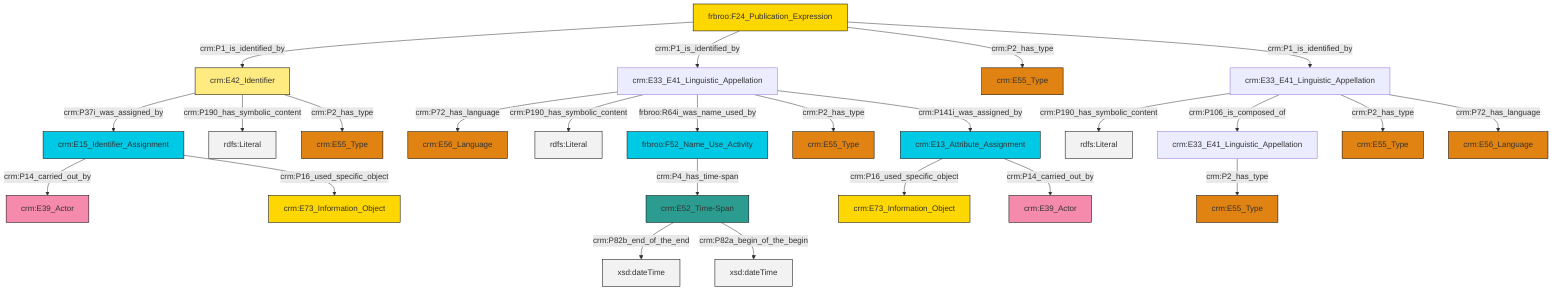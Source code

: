 graph TD
classDef Literal fill:#f2f2f2,stroke:#000000;
classDef CRM_Entity fill:#FFFFFF,stroke:#000000;
classDef Temporal_Entity fill:#00C9E6, stroke:#000000;
classDef Type fill:#E18312, stroke:#000000;
classDef Time-Span fill:#2C9C91, stroke:#000000;
classDef Appellation fill:#FFEB7F, stroke:#000000;
classDef Place fill:#008836, stroke:#000000;
classDef Persistent_Item fill:#B266B2, stroke:#000000;
classDef Conceptual_Object fill:#FFD700, stroke:#000000;
classDef Physical_Thing fill:#D2B48C, stroke:#000000;
classDef Actor fill:#f58aad, stroke:#000000;
classDef PC_Classes fill:#4ce600, stroke:#000000;
classDef Multi fill:#cccccc,stroke:#000000;

4["frbroo:F24_Publication_Expression"]:::Conceptual_Object -->|crm:P1_is_identified_by| 5["crm:E42_Identifier"]:::Appellation
6["crm:E33_E41_Linguistic_Appellation"]:::Default -->|crm:P72_has_language| 7["crm:E56_Language"]:::Type
8["crm:E33_E41_Linguistic_Appellation"]:::Default -->|crm:P190_has_symbolic_content| 9[rdfs:Literal]:::Literal
10["crm:E15_Identifier_Assignment"]:::Temporal_Entity -->|crm:P14_carried_out_by| 11["crm:E39_Actor"]:::Actor
17["frbroo:F52_Name_Use_Activity"]:::Temporal_Entity -->|crm:P4_has_time-span| 18["crm:E52_Time-Span"]:::Time-Span
6["crm:E33_E41_Linguistic_Appellation"]:::Default -->|crm:P190_has_symbolic_content| 19[rdfs:Literal]:::Literal
10["crm:E15_Identifier_Assignment"]:::Temporal_Entity -->|crm:P16_used_specific_object| 0["crm:E73_Information_Object"]:::Conceptual_Object
8["crm:E33_E41_Linguistic_Appellation"]:::Default -->|crm:P106_is_composed_of| 14["crm:E33_E41_Linguistic_Appellation"]:::Default
8["crm:E33_E41_Linguistic_Appellation"]:::Default -->|crm:P2_has_type| 2["crm:E55_Type"]:::Type
18["crm:E52_Time-Span"]:::Time-Span -->|crm:P82b_end_of_the_end| 21[xsd:dateTime]:::Literal
4["frbroo:F24_Publication_Expression"]:::Conceptual_Object -->|crm:P1_is_identified_by| 6["crm:E33_E41_Linguistic_Appellation"]:::Default
5["crm:E42_Identifier"]:::Appellation -->|crm:P37i_was_assigned_by| 10["crm:E15_Identifier_Assignment"]:::Temporal_Entity
6["crm:E33_E41_Linguistic_Appellation"]:::Default -->|frbroo:R64i_was_name_used_by| 17["frbroo:F52_Name_Use_Activity"]:::Temporal_Entity
6["crm:E33_E41_Linguistic_Appellation"]:::Default -->|crm:P2_has_type| 24["crm:E55_Type"]:::Type
6["crm:E33_E41_Linguistic_Appellation"]:::Default -->|crm:P141i_was_assigned_by| 27["crm:E13_Attribute_Assignment"]:::Temporal_Entity
4["frbroo:F24_Publication_Expression"]:::Conceptual_Object -->|crm:P2_has_type| 28["crm:E55_Type"]:::Type
5["crm:E42_Identifier"]:::Appellation -->|crm:P190_has_symbolic_content| 29[rdfs:Literal]:::Literal
27["crm:E13_Attribute_Assignment"]:::Temporal_Entity -->|crm:P16_used_specific_object| 22["crm:E73_Information_Object"]:::Conceptual_Object
14["crm:E33_E41_Linguistic_Appellation"]:::Default -->|crm:P2_has_type| 12["crm:E55_Type"]:::Type
27["crm:E13_Attribute_Assignment"]:::Temporal_Entity -->|crm:P14_carried_out_by| 37["crm:E39_Actor"]:::Actor
4["frbroo:F24_Publication_Expression"]:::Conceptual_Object -->|crm:P1_is_identified_by| 8["crm:E33_E41_Linguistic_Appellation"]:::Default
5["crm:E42_Identifier"]:::Appellation -->|crm:P2_has_type| 31["crm:E55_Type"]:::Type
18["crm:E52_Time-Span"]:::Time-Span -->|crm:P82a_begin_of_the_begin| 46[xsd:dateTime]:::Literal
8["crm:E33_E41_Linguistic_Appellation"]:::Default -->|crm:P72_has_language| 33["crm:E56_Language"]:::Type